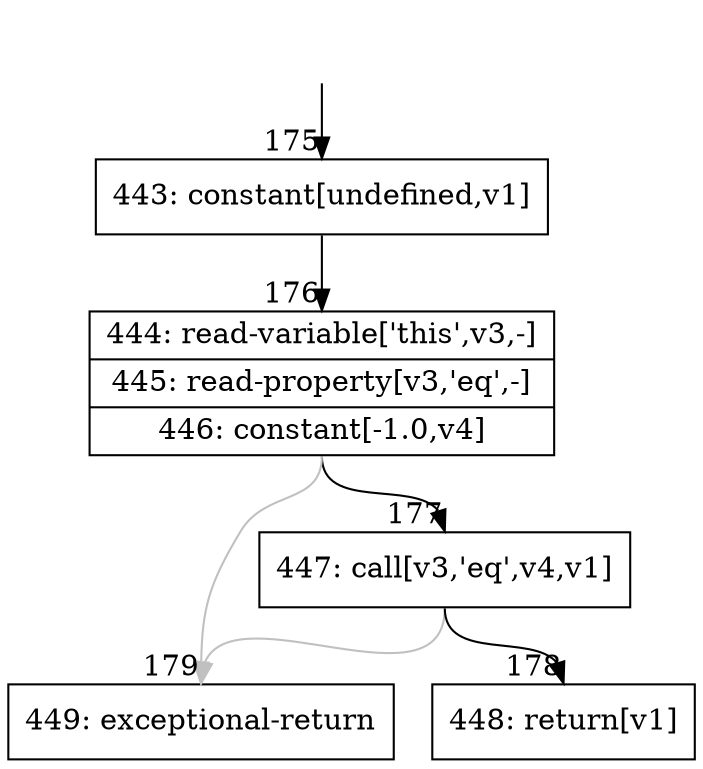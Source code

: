 digraph {
rankdir="TD"
BB_entry15[shape=none,label=""];
BB_entry15 -> BB175 [tailport=s, headport=n, headlabel="    175"]
BB175 [shape=record label="{443: constant[undefined,v1]}" ] 
BB175 -> BB176 [tailport=s, headport=n, headlabel="      176"]
BB176 [shape=record label="{444: read-variable['this',v3,-]|445: read-property[v3,'eq',-]|446: constant[-1.0,v4]}" ] 
BB176 -> BB177 [tailport=s, headport=n, headlabel="      177"]
BB176 -> BB179 [tailport=s, headport=n, color=gray, headlabel="      179"]
BB177 [shape=record label="{447: call[v3,'eq',v4,v1]}" ] 
BB177 -> BB178 [tailport=s, headport=n, headlabel="      178"]
BB177 -> BB179 [tailport=s, headport=n, color=gray]
BB178 [shape=record label="{448: return[v1]}" ] 
BB179 [shape=record label="{449: exceptional-return}" ] 
}
